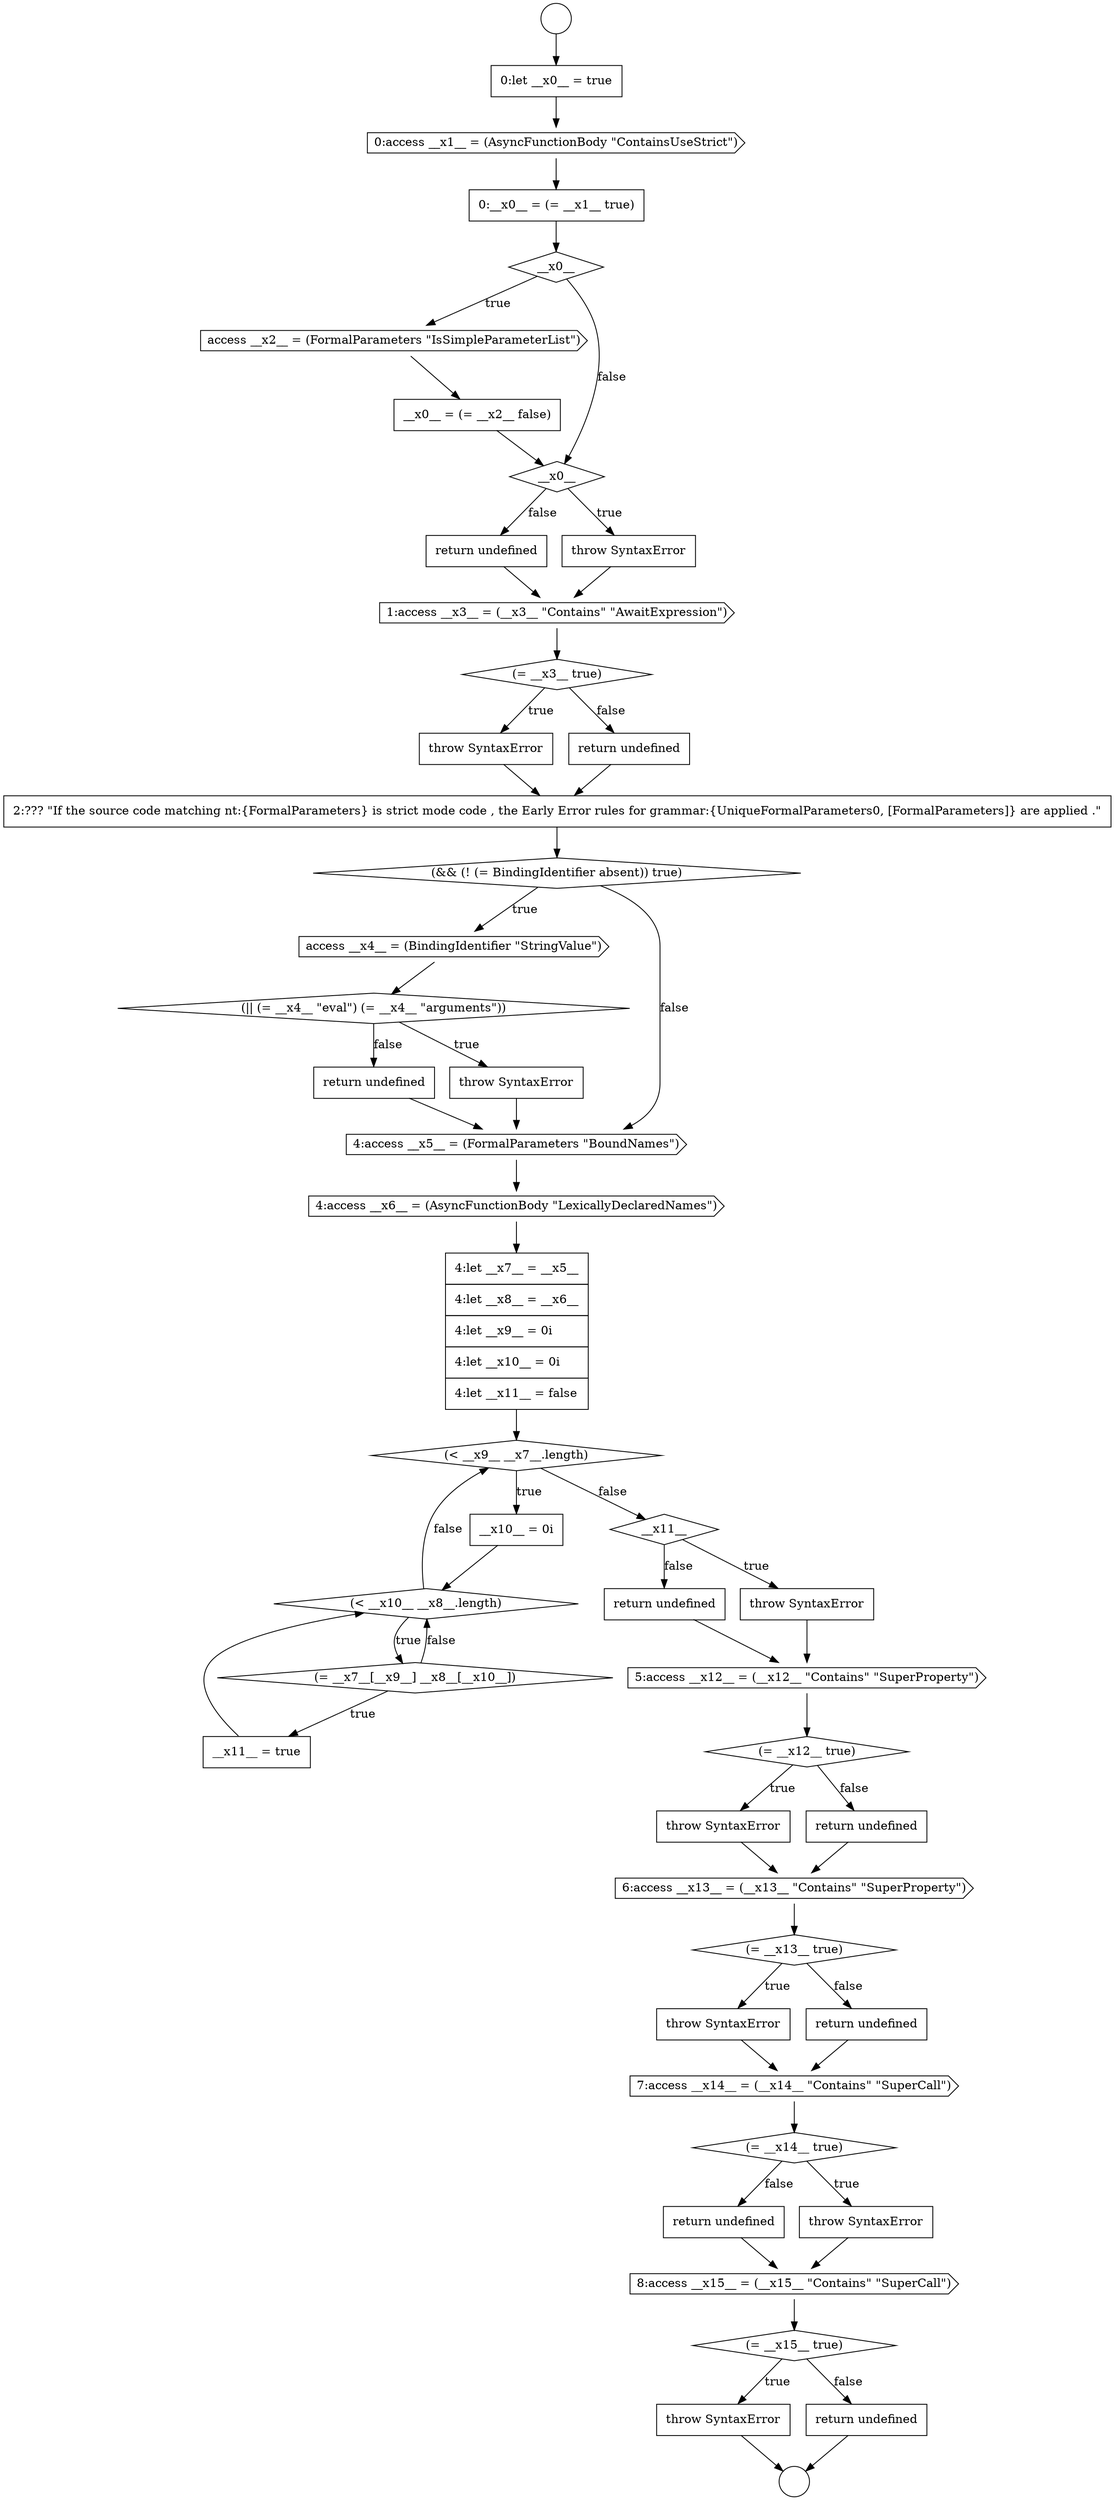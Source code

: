 digraph {
  node20280 [shape=none, margin=0, label=<<font color="black">
    <table border="0" cellborder="1" cellspacing="0" cellpadding="10">
      <tr><td align="left">throw SyntaxError</td></tr>
    </table>
  </font>> color="black" fillcolor="white" style=filled]
  node20285 [shape=none, margin=0, label=<<font color="black">
    <table border="0" cellborder="1" cellspacing="0" cellpadding="10">
      <tr><td align="left">return undefined</td></tr>
    </table>
  </font>> color="black" fillcolor="white" style=filled]
  node20253 [shape=cds, label=<<font color="black">1:access __x3__ = (__x3__ &quot;Contains&quot; &quot;AwaitExpression&quot;)</font>> color="black" fillcolor="white" style=filled]
  node20284 [shape=none, margin=0, label=<<font color="black">
    <table border="0" cellborder="1" cellspacing="0" cellpadding="10">
      <tr><td align="left">throw SyntaxError</td></tr>
    </table>
  </font>> color="black" fillcolor="white" style=filled]
  node20267 [shape=none, margin=0, label=<<font color="black">
    <table border="0" cellborder="1" cellspacing="0" cellpadding="10">
      <tr><td align="left">__x10__ = 0i</td></tr>
    </table>
  </font>> color="black" fillcolor="white" style=filled]
  node20288 [shape=none, margin=0, label=<<font color="black">
    <table border="0" cellborder="1" cellspacing="0" cellpadding="10">
      <tr><td align="left">throw SyntaxError</td></tr>
    </table>
  </font>> color="black" fillcolor="white" style=filled]
  node20283 [shape=diamond, label=<<font color="black">(= __x14__ true)</font>> color="black" fillcolor="white" style=filled]
  node20270 [shape=none, margin=0, label=<<font color="black">
    <table border="0" cellborder="1" cellspacing="0" cellpadding="10">
      <tr><td align="left">__x11__ = true</td></tr>
    </table>
  </font>> color="black" fillcolor="white" style=filled]
  node20282 [shape=cds, label=<<font color="black">7:access __x14__ = (__x14__ &quot;Contains&quot; &quot;SuperCall&quot;)</font>> color="black" fillcolor="white" style=filled]
  node20255 [shape=none, margin=0, label=<<font color="black">
    <table border="0" cellborder="1" cellspacing="0" cellpadding="10">
      <tr><td align="left">throw SyntaxError</td></tr>
    </table>
  </font>> color="black" fillcolor="white" style=filled]
  node20286 [shape=cds, label=<<font color="black">8:access __x15__ = (__x15__ &quot;Contains&quot; &quot;SuperCall&quot;)</font>> color="black" fillcolor="white" style=filled]
  node20256 [shape=none, margin=0, label=<<font color="black">
    <table border="0" cellborder="1" cellspacing="0" cellpadding="10">
      <tr><td align="left">return undefined</td></tr>
    </table>
  </font>> color="black" fillcolor="white" style=filled]
  node20273 [shape=none, margin=0, label=<<font color="black">
    <table border="0" cellborder="1" cellspacing="0" cellpadding="10">
      <tr><td align="left">return undefined</td></tr>
    </table>
  </font>> color="black" fillcolor="white" style=filled]
  node20258 [shape=diamond, label=<<font color="black">(&amp;&amp; (! (= BindingIdentifier absent)) true)</font>> color="black" fillcolor="white" style=filled]
  node20268 [shape=diamond, label=<<font color="black">(&lt; __x10__ __x8__.length)</font>> color="black" fillcolor="white" style=filled]
  node20245 [shape=cds, label=<<font color="black">0:access __x1__ = (AsyncFunctionBody &quot;ContainsUseStrict&quot;)</font>> color="black" fillcolor="white" style=filled]
  node20281 [shape=none, margin=0, label=<<font color="black">
    <table border="0" cellborder="1" cellspacing="0" cellpadding="10">
      <tr><td align="left">return undefined</td></tr>
    </table>
  </font>> color="black" fillcolor="white" style=filled]
  node20276 [shape=none, margin=0, label=<<font color="black">
    <table border="0" cellborder="1" cellspacing="0" cellpadding="10">
      <tr><td align="left">throw SyntaxError</td></tr>
    </table>
  </font>> color="black" fillcolor="white" style=filled]
  node20259 [shape=cds, label=<<font color="black">access __x4__ = (BindingIdentifier &quot;StringValue&quot;)</font>> color="black" fillcolor="white" style=filled]
  node20262 [shape=none, margin=0, label=<<font color="black">
    <table border="0" cellborder="1" cellspacing="0" cellpadding="10">
      <tr><td align="left">return undefined</td></tr>
    </table>
  </font>> color="black" fillcolor="white" style=filled]
  node20272 [shape=none, margin=0, label=<<font color="black">
    <table border="0" cellborder="1" cellspacing="0" cellpadding="10">
      <tr><td align="left">throw SyntaxError</td></tr>
    </table>
  </font>> color="black" fillcolor="white" style=filled]
  node20252 [shape=none, margin=0, label=<<font color="black">
    <table border="0" cellborder="1" cellspacing="0" cellpadding="10">
      <tr><td align="left">return undefined</td></tr>
    </table>
  </font>> color="black" fillcolor="white" style=filled]
  node20249 [shape=none, margin=0, label=<<font color="black">
    <table border="0" cellborder="1" cellspacing="0" cellpadding="10">
      <tr><td align="left">__x0__ = (= __x2__ false)</td></tr>
    </table>
  </font>> color="black" fillcolor="white" style=filled]
  node20244 [shape=none, margin=0, label=<<font color="black">
    <table border="0" cellborder="1" cellspacing="0" cellpadding="10">
      <tr><td align="left">0:let __x0__ = true</td></tr>
    </table>
  </font>> color="black" fillcolor="white" style=filled]
  node20264 [shape=cds, label=<<font color="black">4:access __x6__ = (AsyncFunctionBody &quot;LexicallyDeclaredNames&quot;)</font>> color="black" fillcolor="white" style=filled]
  node20277 [shape=none, margin=0, label=<<font color="black">
    <table border="0" cellborder="1" cellspacing="0" cellpadding="10">
      <tr><td align="left">return undefined</td></tr>
    </table>
  </font>> color="black" fillcolor="white" style=filled]
  node20248 [shape=cds, label=<<font color="black">access __x2__ = (FormalParameters &quot;IsSimpleParameterList&quot;)</font>> color="black" fillcolor="white" style=filled]
  node20261 [shape=none, margin=0, label=<<font color="black">
    <table border="0" cellborder="1" cellspacing="0" cellpadding="10">
      <tr><td align="left">throw SyntaxError</td></tr>
    </table>
  </font>> color="black" fillcolor="white" style=filled]
  node20271 [shape=diamond, label=<<font color="black">__x11__</font>> color="black" fillcolor="white" style=filled]
  node20278 [shape=cds, label=<<font color="black">6:access __x13__ = (__x13__ &quot;Contains&quot; &quot;SuperProperty&quot;)</font>> color="black" fillcolor="white" style=filled]
  node20254 [shape=diamond, label=<<font color="black">(= __x3__ true)</font>> color="black" fillcolor="white" style=filled]
  node20266 [shape=diamond, label=<<font color="black">(&lt; __x9__ __x7__.length)</font>> color="black" fillcolor="white" style=filled]
  node20260 [shape=diamond, label=<<font color="black">(|| (= __x4__ &quot;eval&quot;) (= __x4__ &quot;arguments&quot;))</font>> color="black" fillcolor="white" style=filled]
  node20250 [shape=diamond, label=<<font color="black">__x0__</font>> color="black" fillcolor="white" style=filled]
  node20274 [shape=cds, label=<<font color="black">5:access __x12__ = (__x12__ &quot;Contains&quot; &quot;SuperProperty&quot;)</font>> color="black" fillcolor="white" style=filled]
  node20257 [shape=none, margin=0, label=<<font color="black">
    <table border="0" cellborder="1" cellspacing="0" cellpadding="10">
      <tr><td align="left">2:??? &quot;If the source code matching nt:{FormalParameters} is strict mode code , the Early Error rules for grammar:{UniqueFormalParameters0, [FormalParameters]} are applied .&quot;</td></tr>
    </table>
  </font>> color="black" fillcolor="white" style=filled]
  node20287 [shape=diamond, label=<<font color="black">(= __x15__ true)</font>> color="black" fillcolor="white" style=filled]
  node20247 [shape=diamond, label=<<font color="black">__x0__</font>> color="black" fillcolor="white" style=filled]
  node20289 [shape=none, margin=0, label=<<font color="black">
    <table border="0" cellborder="1" cellspacing="0" cellpadding="10">
      <tr><td align="left">return undefined</td></tr>
    </table>
  </font>> color="black" fillcolor="white" style=filled]
  node20279 [shape=diamond, label=<<font color="black">(= __x13__ true)</font>> color="black" fillcolor="white" style=filled]
  node20251 [shape=none, margin=0, label=<<font color="black">
    <table border="0" cellborder="1" cellspacing="0" cellpadding="10">
      <tr><td align="left">throw SyntaxError</td></tr>
    </table>
  </font>> color="black" fillcolor="white" style=filled]
  node20242 [shape=circle label=" " color="black" fillcolor="white" style=filled]
  node20275 [shape=diamond, label=<<font color="black">(= __x12__ true)</font>> color="black" fillcolor="white" style=filled]
  node20243 [shape=circle label=" " color="black" fillcolor="white" style=filled]
  node20265 [shape=none, margin=0, label=<<font color="black">
    <table border="0" cellborder="1" cellspacing="0" cellpadding="10">
      <tr><td align="left">4:let __x7__ = __x5__</td></tr>
      <tr><td align="left">4:let __x8__ = __x6__</td></tr>
      <tr><td align="left">4:let __x9__ = 0i</td></tr>
      <tr><td align="left">4:let __x10__ = 0i</td></tr>
      <tr><td align="left">4:let __x11__ = false</td></tr>
    </table>
  </font>> color="black" fillcolor="white" style=filled]
  node20246 [shape=none, margin=0, label=<<font color="black">
    <table border="0" cellborder="1" cellspacing="0" cellpadding="10">
      <tr><td align="left">0:__x0__ = (= __x1__ true)</td></tr>
    </table>
  </font>> color="black" fillcolor="white" style=filled]
  node20263 [shape=cds, label=<<font color="black">4:access __x5__ = (FormalParameters &quot;BoundNames&quot;)</font>> color="black" fillcolor="white" style=filled]
  node20269 [shape=diamond, label=<<font color="black">(= __x7__[__x9__] __x8__[__x10__])</font>> color="black" fillcolor="white" style=filled]
  node20286 -> node20287 [ color="black"]
  node20285 -> node20286 [ color="black"]
  node20288 -> node20243 [ color="black"]
  node20253 -> node20254 [ color="black"]
  node20270 -> node20268 [ color="black"]
  node20247 -> node20248 [label=<<font color="black">true</font>> color="black"]
  node20247 -> node20250 [label=<<font color="black">false</font>> color="black"]
  node20245 -> node20246 [ color="black"]
  node20264 -> node20265 [ color="black"]
  node20244 -> node20245 [ color="black"]
  node20265 -> node20266 [ color="black"]
  node20259 -> node20260 [ color="black"]
  node20252 -> node20253 [ color="black"]
  node20250 -> node20251 [label=<<font color="black">true</font>> color="black"]
  node20250 -> node20252 [label=<<font color="black">false</font>> color="black"]
  node20278 -> node20279 [ color="black"]
  node20289 -> node20243 [ color="black"]
  node20261 -> node20263 [ color="black"]
  node20255 -> node20257 [ color="black"]
  node20260 -> node20261 [label=<<font color="black">true</font>> color="black"]
  node20260 -> node20262 [label=<<font color="black">false</font>> color="black"]
  node20277 -> node20278 [ color="black"]
  node20280 -> node20282 [ color="black"]
  node20267 -> node20268 [ color="black"]
  node20279 -> node20280 [label=<<font color="black">true</font>> color="black"]
  node20279 -> node20281 [label=<<font color="black">false</font>> color="black"]
  node20274 -> node20275 [ color="black"]
  node20284 -> node20286 [ color="black"]
  node20242 -> node20244 [ color="black"]
  node20256 -> node20257 [ color="black"]
  node20266 -> node20267 [label=<<font color="black">true</font>> color="black"]
  node20266 -> node20271 [label=<<font color="black">false</font>> color="black"]
  node20287 -> node20288 [label=<<font color="black">true</font>> color="black"]
  node20287 -> node20289 [label=<<font color="black">false</font>> color="black"]
  node20269 -> node20270 [label=<<font color="black">true</font>> color="black"]
  node20269 -> node20268 [label=<<font color="black">false</font>> color="black"]
  node20282 -> node20283 [ color="black"]
  node20271 -> node20272 [label=<<font color="black">true</font>> color="black"]
  node20271 -> node20273 [label=<<font color="black">false</font>> color="black"]
  node20276 -> node20278 [ color="black"]
  node20272 -> node20274 [ color="black"]
  node20275 -> node20276 [label=<<font color="black">true</font>> color="black"]
  node20275 -> node20277 [label=<<font color="black">false</font>> color="black"]
  node20258 -> node20259 [label=<<font color="black">true</font>> color="black"]
  node20258 -> node20263 [label=<<font color="black">false</font>> color="black"]
  node20262 -> node20263 [ color="black"]
  node20254 -> node20255 [label=<<font color="black">true</font>> color="black"]
  node20254 -> node20256 [label=<<font color="black">false</font>> color="black"]
  node20268 -> node20269 [label=<<font color="black">true</font>> color="black"]
  node20268 -> node20266 [label=<<font color="black">false</font>> color="black"]
  node20263 -> node20264 [ color="black"]
  node20273 -> node20274 [ color="black"]
  node20246 -> node20247 [ color="black"]
  node20283 -> node20284 [label=<<font color="black">true</font>> color="black"]
  node20283 -> node20285 [label=<<font color="black">false</font>> color="black"]
  node20251 -> node20253 [ color="black"]
  node20248 -> node20249 [ color="black"]
  node20249 -> node20250 [ color="black"]
  node20281 -> node20282 [ color="black"]
  node20257 -> node20258 [ color="black"]
}
